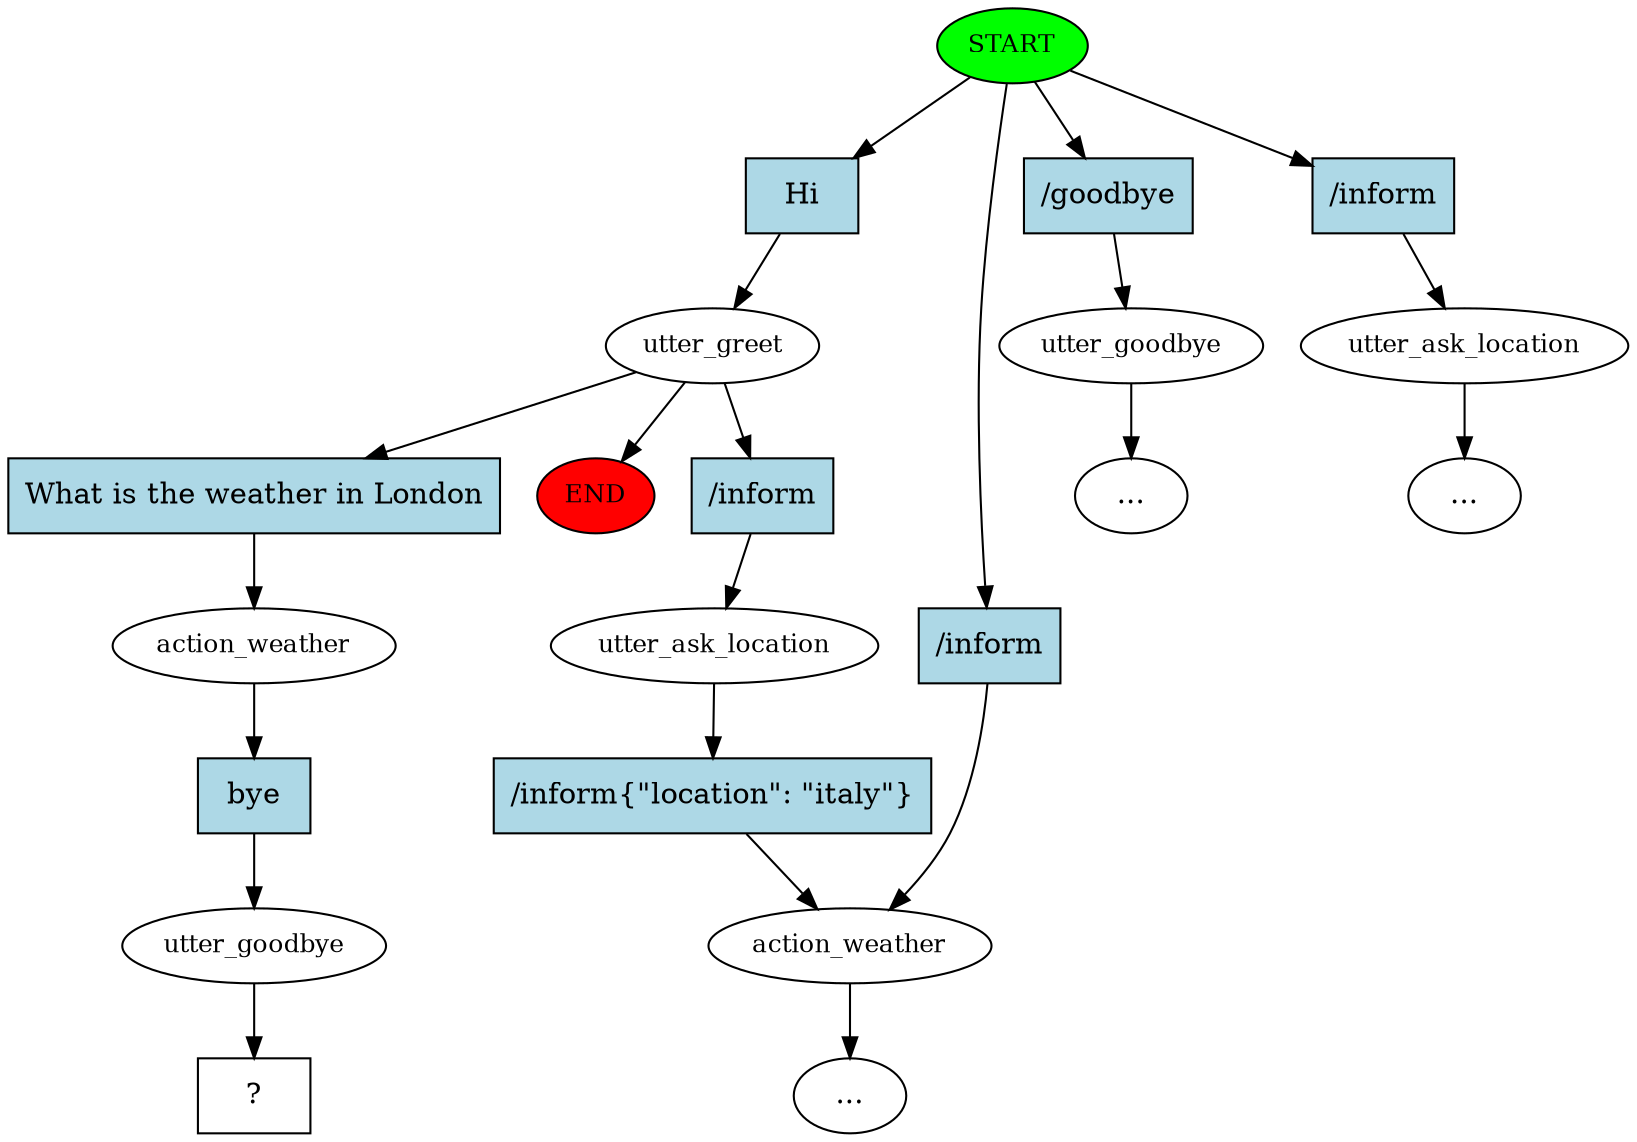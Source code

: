 digraph  {
0 [class="start active", fillcolor=green, fontsize=12, label=START, style=filled];
"-1" [class=end, fillcolor=red, fontsize=12, label=END, style=filled];
1 [class=active, fontsize=12, label=utter_greet];
2 [class="", fontsize=12, label=utter_goodbye];
"-3" [class=ellipsis, label="..."];
3 [class="", fontsize=12, label=utter_ask_location];
"-4" [class=ellipsis, label="..."];
4 [class="", fontsize=12, label=action_weather];
6 [class="", fontsize=12, label=utter_ask_location];
"-6" [class=ellipsis, label="..."];
9 [class=active, fontsize=12, label=action_weather];
10 [class=active, fontsize=12, label=utter_goodbye];
11 [class="intent dashed active", label="  ?  ", shape=rect];
12 [class="intent active", fillcolor=lightblue, label=Hi, shape=rect, style=filled];
13 [class=intent, fillcolor=lightblue, label="/goodbye", shape=rect, style=filled];
14 [class=intent, fillcolor=lightblue, label="/inform", shape=rect, style=filled];
15 [class=intent, fillcolor=lightblue, label="/inform", shape=rect, style=filled];
16 [class=intent, fillcolor=lightblue, label="/inform", shape=rect, style=filled];
17 [class="intent active", fillcolor=lightblue, label="What\ is\ the\ weather\ in\ London", shape=rect, style=filled];
18 [class=intent, fillcolor=lightblue, label="/inform\{\"location\":\ \"italy\"\}", shape=rect, style=filled];
19 [class="intent active", fillcolor=lightblue, label=bye, shape=rect, style=filled];
0 -> 12  [class=active, key=0];
0 -> 13  [class="", key=0];
0 -> 14  [class="", key=0];
0 -> 15  [class="", key=0];
1 -> "-1"  [class="", key=NONE, label=""];
1 -> 16  [class="", key=0];
1 -> 17  [class=active, key=0];
2 -> "-3"  [class="", key=NONE, label=""];
3 -> "-4"  [class="", key=NONE, label=""];
4 -> "-6"  [class="", key=NONE, label=""];
6 -> 18  [class="", key=0];
9 -> 19  [class=active, key=0];
10 -> 11  [class=active, key=NONE, label=""];
12 -> 1  [class=active, key=0];
13 -> 2  [class="", key=0];
14 -> 3  [class="", key=0];
15 -> 4  [class="", key=0];
16 -> 6  [class="", key=0];
17 -> 9  [class=active, key=0];
18 -> 4  [class="", key=0];
19 -> 10  [class=active, key=0];
}
